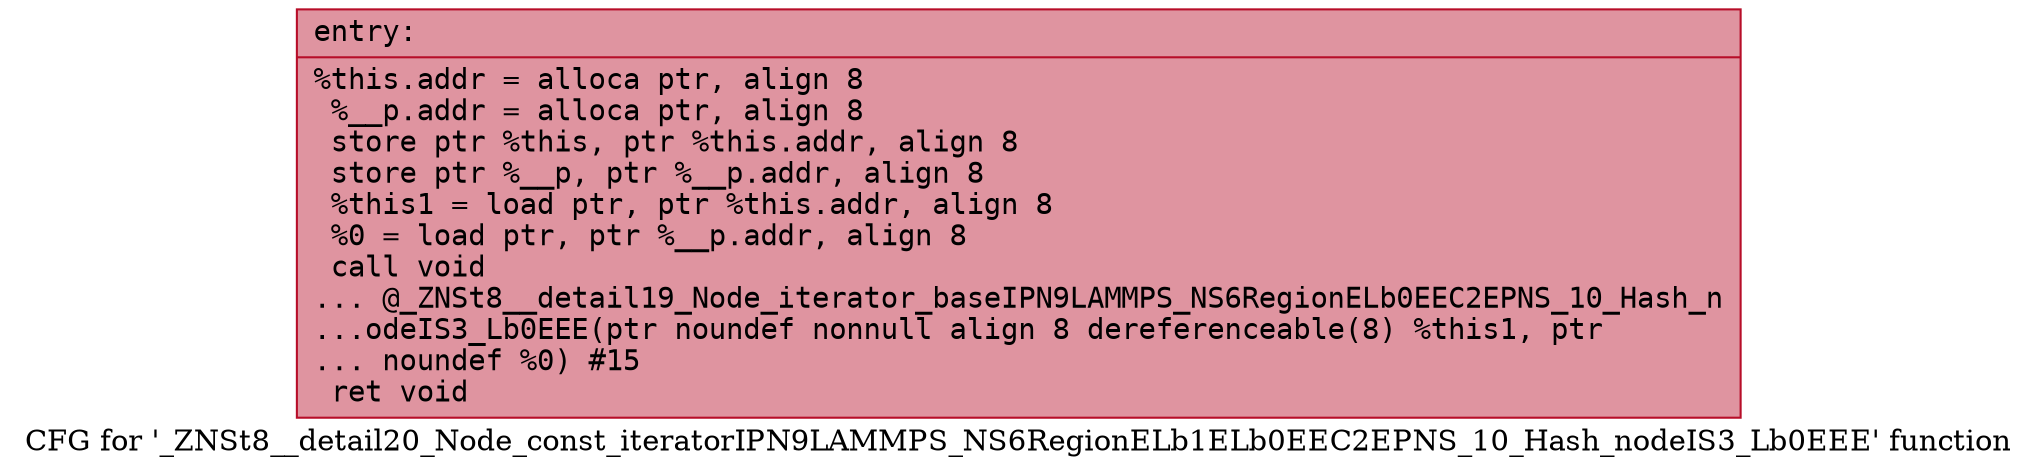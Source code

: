 digraph "CFG for '_ZNSt8__detail20_Node_const_iteratorIPN9LAMMPS_NS6RegionELb1ELb0EEC2EPNS_10_Hash_nodeIS3_Lb0EEE' function" {
	label="CFG for '_ZNSt8__detail20_Node_const_iteratorIPN9LAMMPS_NS6RegionELb1ELb0EEC2EPNS_10_Hash_nodeIS3_Lb0EEE' function";

	Node0x561837f78240 [shape=record,color="#b70d28ff", style=filled, fillcolor="#b70d2870" fontname="Courier",label="{entry:\l|  %this.addr = alloca ptr, align 8\l  %__p.addr = alloca ptr, align 8\l  store ptr %this, ptr %this.addr, align 8\l  store ptr %__p, ptr %__p.addr, align 8\l  %this1 = load ptr, ptr %this.addr, align 8\l  %0 = load ptr, ptr %__p.addr, align 8\l  call void\l... @_ZNSt8__detail19_Node_iterator_baseIPN9LAMMPS_NS6RegionELb0EEC2EPNS_10_Hash_n\l...odeIS3_Lb0EEE(ptr noundef nonnull align 8 dereferenceable(8) %this1, ptr\l... noundef %0) #15\l  ret void\l}"];
}

